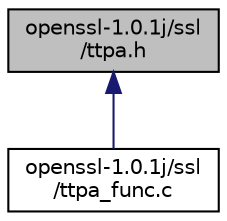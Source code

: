 digraph "openssl-1.0.1j/ssl/ttpa.h"
{
  edge [fontname="Helvetica",fontsize="10",labelfontname="Helvetica",labelfontsize="10"];
  node [fontname="Helvetica",fontsize="10",shape=record];
  Node1 [label="openssl-1.0.1j/ssl\l/ttpa.h",height=0.2,width=0.4,color="black", fillcolor="grey75", style="filled" fontcolor="black"];
  Node1 -> Node2 [dir="back",color="midnightblue",fontsize="10",style="solid",fontname="Helvetica"];
  Node2 [label="openssl-1.0.1j/ssl\l/ttpa_func.c",height=0.2,width=0.4,color="black", fillcolor="white", style="filled",URL="$ttpa__func_8c.html"];
}
